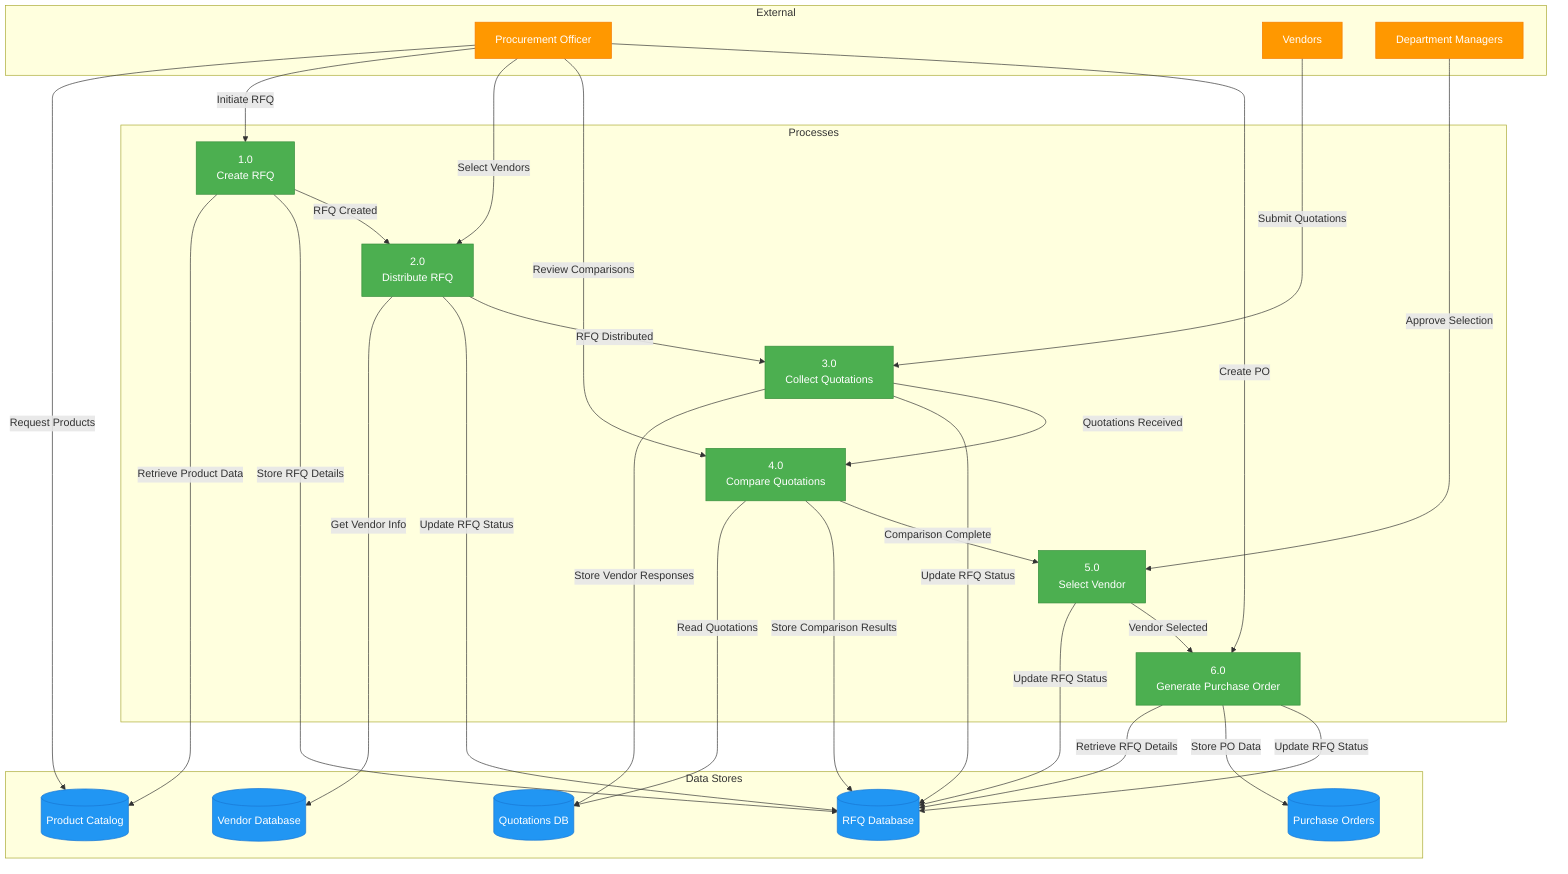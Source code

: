 flowchart TD
    subgraph External
        PO[Procurement Officer]
        VD[Vendors]
        DM[Department Managers]
    end

    subgraph "Data Stores"
        DS1[(Product Catalog)]
        DS2[(Vendor Database)]
        DS3[(RFQ Database)]
        DS4[(Quotations DB)]
        DS5[(Purchase Orders)]
    end

    subgraph "Processes"
        P1[1.0\nCreate RFQ]
        P2[2.0\nDistribute RFQ]
        P3[3.0\nCollect Quotations]
        P4[4.0\nCompare Quotations]
        P5[5.0\nSelect Vendor]
        P6[6.0\nGenerate Purchase Order]
    end

    %% External Entity to Process flows
    PO -->|Request Products| DS1
    PO -->|Initiate RFQ| P1
    PO -->|Select Vendors| P2
    VD -->|Submit Quotations| P3
    PO -->|Review Comparisons| P4
    DM -->|Approve Selection| P5
    PO -->|Create PO| P6

    %% Process to Data Store flows
    P1 -->|Retrieve Product Data| DS1
    P1 -->|Store RFQ Details| DS3
    P2 -->|Get Vendor Info| DS2
    P2 -->|Update RFQ Status| DS3
    P3 -->|Store Vendor Responses| DS4
    P3 -->|Update RFQ Status| DS3
    P4 -->|Read Quotations| DS4
    P4 -->|Store Comparison Results| DS3
    P5 -->|Update RFQ Status| DS3
    P6 -->|Retrieve RFQ Details| DS3
    P6 -->|Store PO Data| DS5
    P6 -->|Update RFQ Status| DS3

    %% Process to Process flows
    P1 -->|RFQ Created| P2
    P2 -->|RFQ Distributed| P3
    P3 -->|Quotations Received| P4
    P4 -->|Comparison Complete| P5
    P5 -->|Vendor Selected| P6

    %% Data Flow Labels
    classDef process fill:#4CAF50,stroke:#388E3C,color:white
    classDef datastore fill:#2196F3,stroke:#1976D2,color:white
    classDef external fill:#FF9800,stroke:#F57C00,color:white

    class P1,P2,P3,P4,P5,P6 process
    class DS1,DS2,DS3,DS4,DS5 datastore
    class PO,VD,DM external